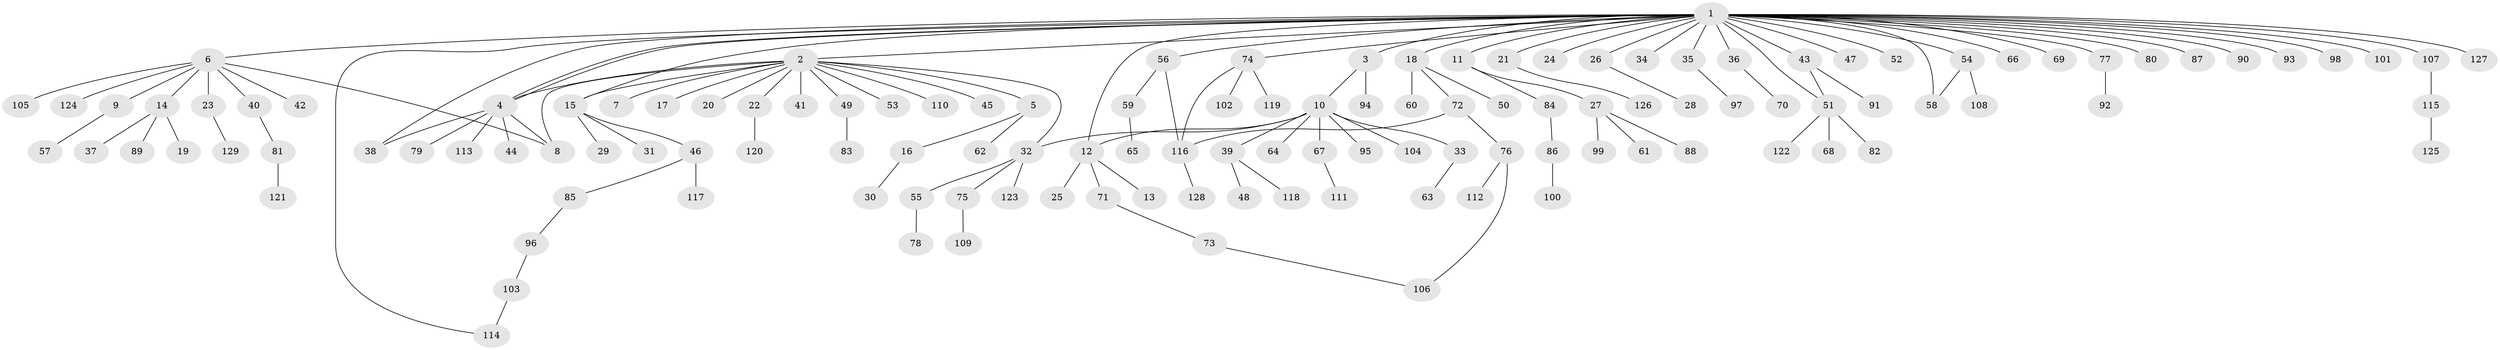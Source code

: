// coarse degree distribution, {34: 0.01282051282051282, 14: 0.01282051282051282, 2: 0.16666666666666666, 3: 0.08974358974358974, 8: 0.01282051282051282, 1: 0.6282051282051282, 4: 0.05128205128205128, 7: 0.01282051282051282, 5: 0.01282051282051282}
// Generated by graph-tools (version 1.1) at 2025/50/03/04/25 22:50:36]
// undirected, 129 vertices, 142 edges
graph export_dot {
  node [color=gray90,style=filled];
  1;
  2;
  3;
  4;
  5;
  6;
  7;
  8;
  9;
  10;
  11;
  12;
  13;
  14;
  15;
  16;
  17;
  18;
  19;
  20;
  21;
  22;
  23;
  24;
  25;
  26;
  27;
  28;
  29;
  30;
  31;
  32;
  33;
  34;
  35;
  36;
  37;
  38;
  39;
  40;
  41;
  42;
  43;
  44;
  45;
  46;
  47;
  48;
  49;
  50;
  51;
  52;
  53;
  54;
  55;
  56;
  57;
  58;
  59;
  60;
  61;
  62;
  63;
  64;
  65;
  66;
  67;
  68;
  69;
  70;
  71;
  72;
  73;
  74;
  75;
  76;
  77;
  78;
  79;
  80;
  81;
  82;
  83;
  84;
  85;
  86;
  87;
  88;
  89;
  90;
  91;
  92;
  93;
  94;
  95;
  96;
  97;
  98;
  99;
  100;
  101;
  102;
  103;
  104;
  105;
  106;
  107;
  108;
  109;
  110;
  111;
  112;
  113;
  114;
  115;
  116;
  117;
  118;
  119;
  120;
  121;
  122;
  123;
  124;
  125;
  126;
  127;
  128;
  129;
  1 -- 2;
  1 -- 3;
  1 -- 4;
  1 -- 4;
  1 -- 6;
  1 -- 11;
  1 -- 12;
  1 -- 15;
  1 -- 18;
  1 -- 21;
  1 -- 24;
  1 -- 26;
  1 -- 34;
  1 -- 35;
  1 -- 36;
  1 -- 38;
  1 -- 43;
  1 -- 47;
  1 -- 51;
  1 -- 52;
  1 -- 54;
  1 -- 56;
  1 -- 58;
  1 -- 66;
  1 -- 69;
  1 -- 74;
  1 -- 77;
  1 -- 80;
  1 -- 87;
  1 -- 90;
  1 -- 93;
  1 -- 98;
  1 -- 101;
  1 -- 107;
  1 -- 114;
  1 -- 127;
  2 -- 4;
  2 -- 5;
  2 -- 7;
  2 -- 8;
  2 -- 15;
  2 -- 17;
  2 -- 20;
  2 -- 22;
  2 -- 32;
  2 -- 41;
  2 -- 45;
  2 -- 49;
  2 -- 53;
  2 -- 110;
  3 -- 10;
  3 -- 94;
  4 -- 8;
  4 -- 38;
  4 -- 44;
  4 -- 79;
  4 -- 113;
  5 -- 16;
  5 -- 62;
  6 -- 8;
  6 -- 9;
  6 -- 14;
  6 -- 23;
  6 -- 40;
  6 -- 42;
  6 -- 105;
  6 -- 124;
  9 -- 57;
  10 -- 12;
  10 -- 32;
  10 -- 33;
  10 -- 39;
  10 -- 64;
  10 -- 67;
  10 -- 95;
  10 -- 104;
  11 -- 27;
  11 -- 84;
  12 -- 13;
  12 -- 25;
  12 -- 71;
  14 -- 19;
  14 -- 37;
  14 -- 89;
  15 -- 29;
  15 -- 31;
  15 -- 46;
  16 -- 30;
  18 -- 50;
  18 -- 60;
  18 -- 72;
  21 -- 126;
  22 -- 120;
  23 -- 129;
  26 -- 28;
  27 -- 61;
  27 -- 88;
  27 -- 99;
  32 -- 55;
  32 -- 75;
  32 -- 123;
  33 -- 63;
  35 -- 97;
  36 -- 70;
  39 -- 48;
  39 -- 118;
  40 -- 81;
  43 -- 51;
  43 -- 91;
  46 -- 85;
  46 -- 117;
  49 -- 83;
  51 -- 68;
  51 -- 82;
  51 -- 122;
  54 -- 58;
  54 -- 108;
  55 -- 78;
  56 -- 59;
  56 -- 116;
  59 -- 65;
  67 -- 111;
  71 -- 73;
  72 -- 76;
  72 -- 116;
  73 -- 106;
  74 -- 102;
  74 -- 116;
  74 -- 119;
  75 -- 109;
  76 -- 106;
  76 -- 112;
  77 -- 92;
  81 -- 121;
  84 -- 86;
  85 -- 96;
  86 -- 100;
  96 -- 103;
  103 -- 114;
  107 -- 115;
  115 -- 125;
  116 -- 128;
}
